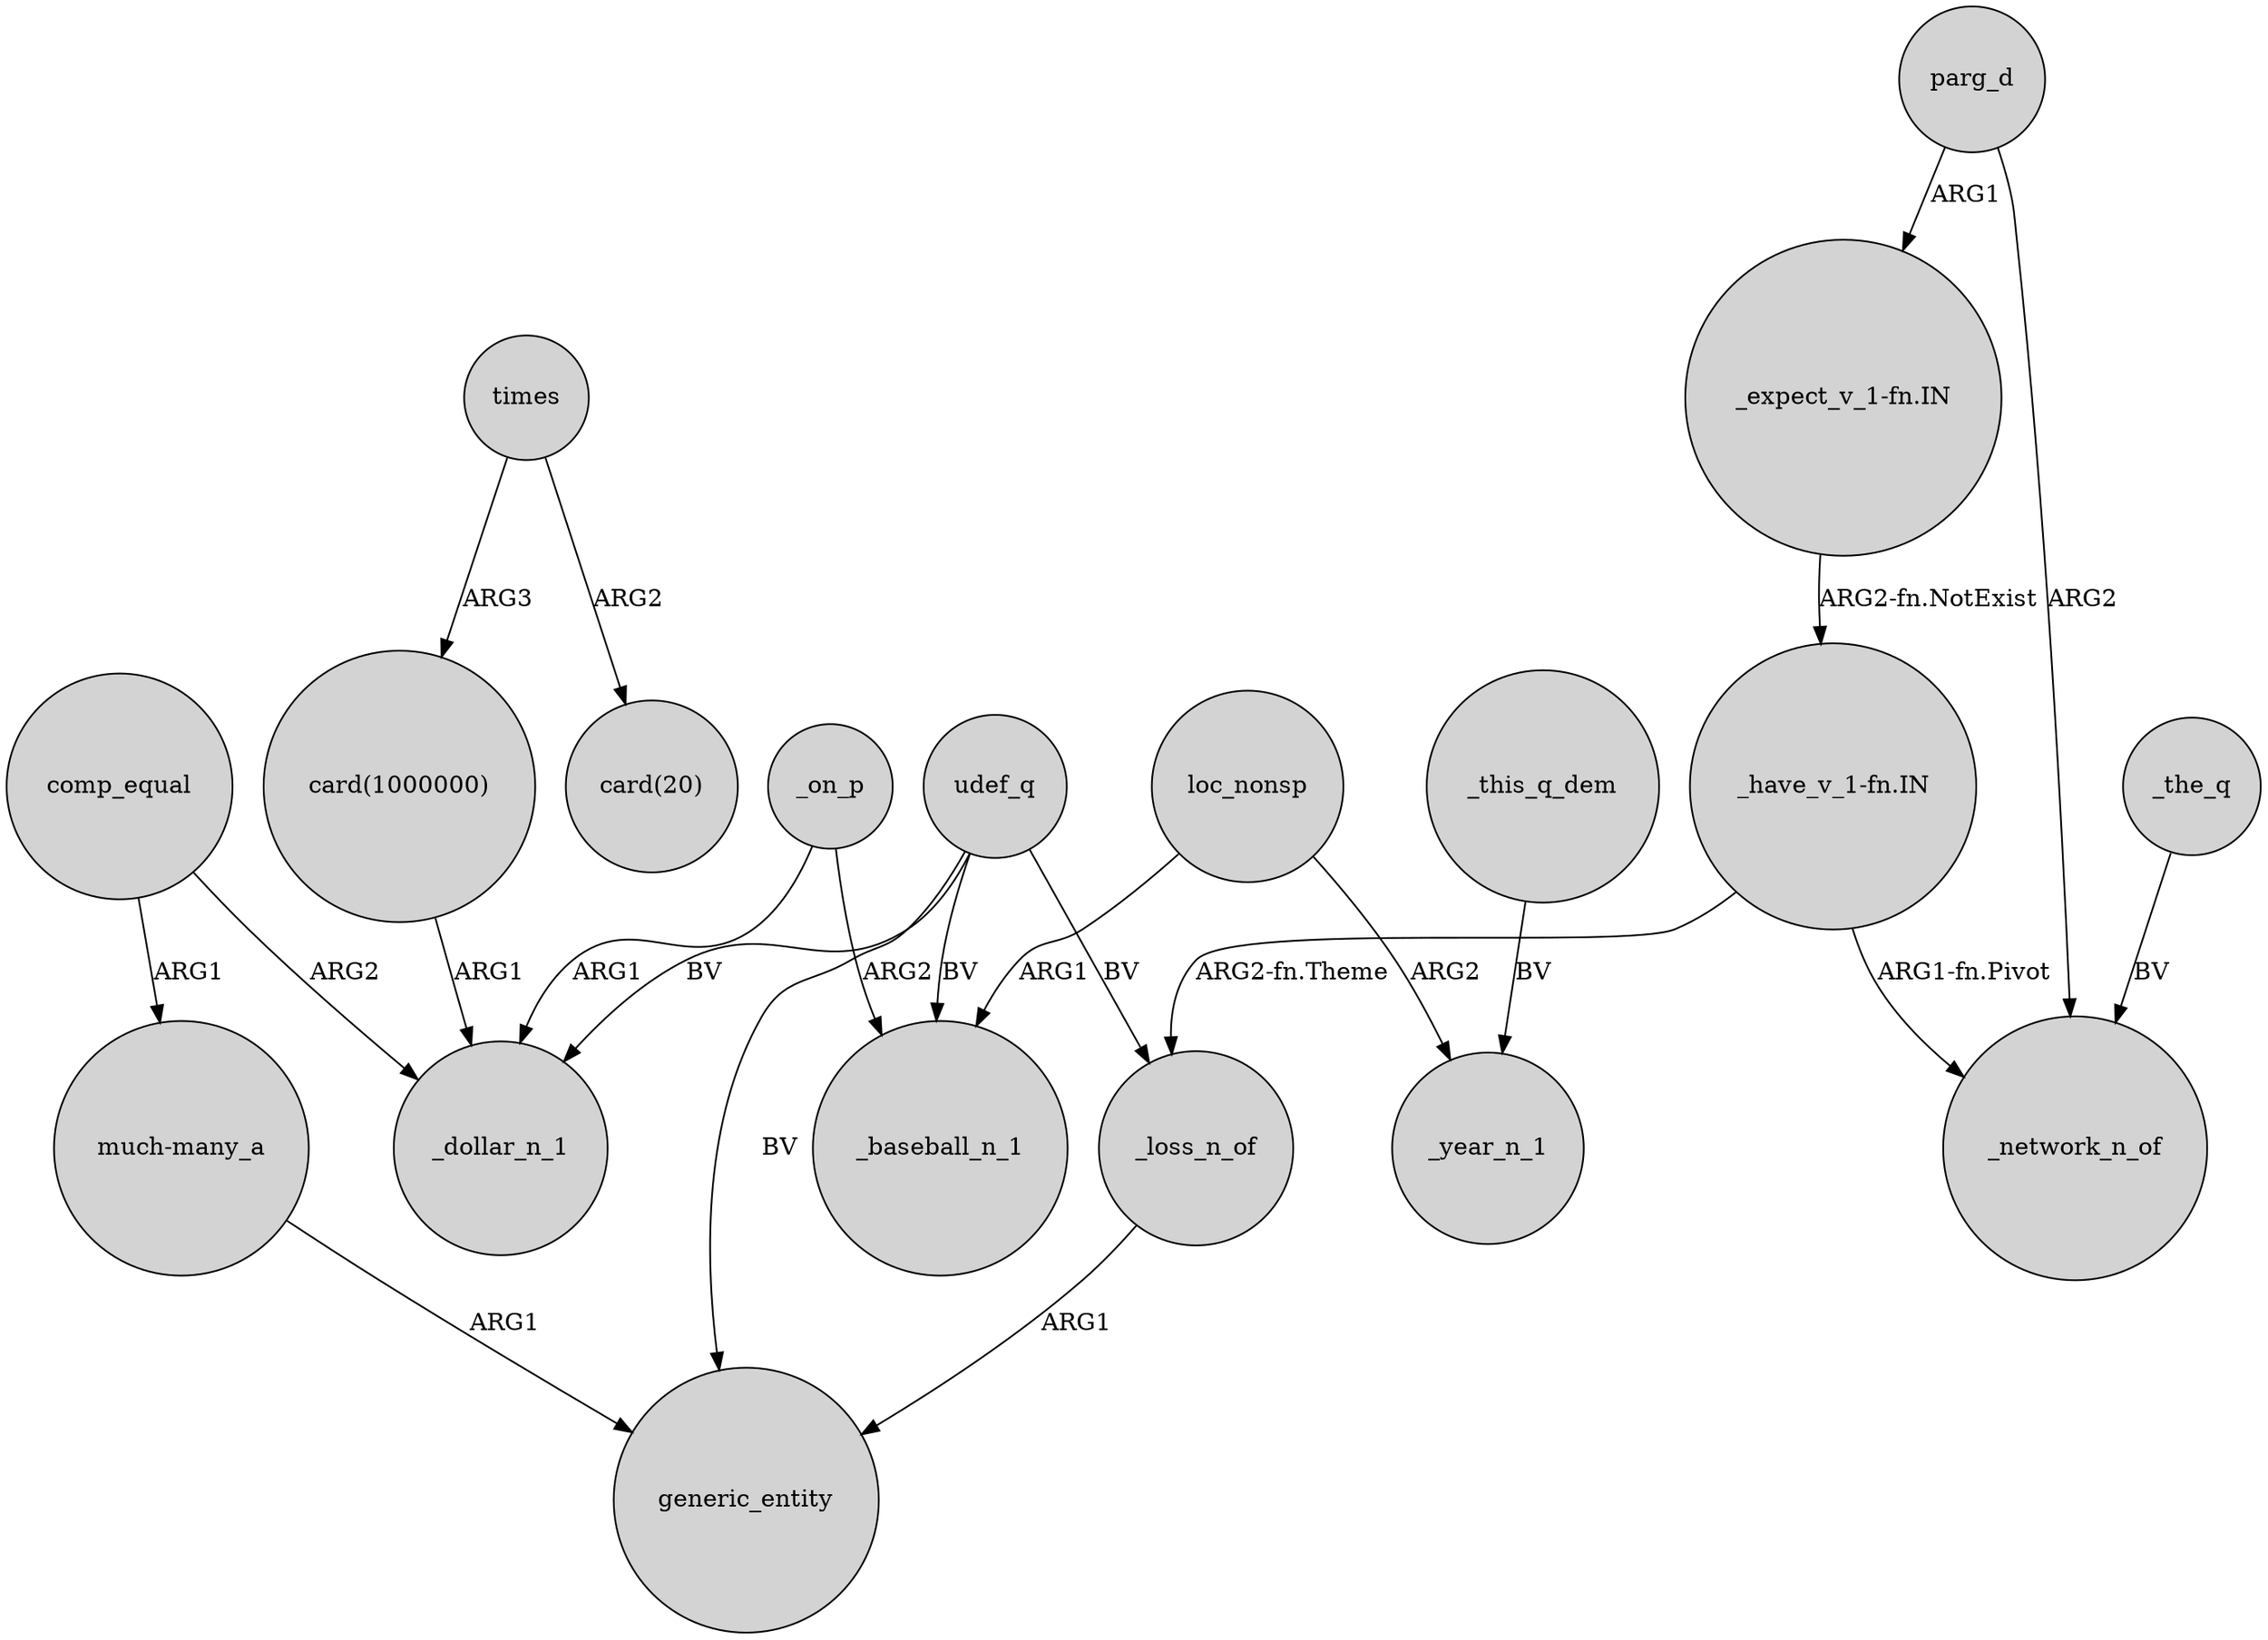 digraph {
	node [shape=circle style=filled]
	_loss_n_of -> generic_entity [label=ARG1]
	"card(1000000)" -> _dollar_n_1 [label=ARG1]
	udef_q -> generic_entity [label=BV]
	"much-many_a" -> generic_entity [label=ARG1]
	"_expect_v_1-fn.IN" -> "_have_v_1-fn.IN" [label="ARG2-fn.NotExist"]
	udef_q -> _baseball_n_1 [label=BV]
	_on_p -> _dollar_n_1 [label=ARG1]
	comp_equal -> "much-many_a" [label=ARG1]
	loc_nonsp -> _baseball_n_1 [label=ARG1]
	_on_p -> _baseball_n_1 [label=ARG2]
	comp_equal -> _dollar_n_1 [label=ARG2]
	parg_d -> _network_n_of [label=ARG2]
	"_have_v_1-fn.IN" -> _network_n_of [label="ARG1-fn.Pivot"]
	_the_q -> _network_n_of [label=BV]
	times -> "card(1000000)" [label=ARG3]
	parg_d -> "_expect_v_1-fn.IN" [label=ARG1]
	loc_nonsp -> _year_n_1 [label=ARG2]
	times -> "card(20)" [label=ARG2]
	"_have_v_1-fn.IN" -> _loss_n_of [label="ARG2-fn.Theme"]
	udef_q -> _loss_n_of [label=BV]
	udef_q -> _dollar_n_1 [label=BV]
	_this_q_dem -> _year_n_1 [label=BV]
}

